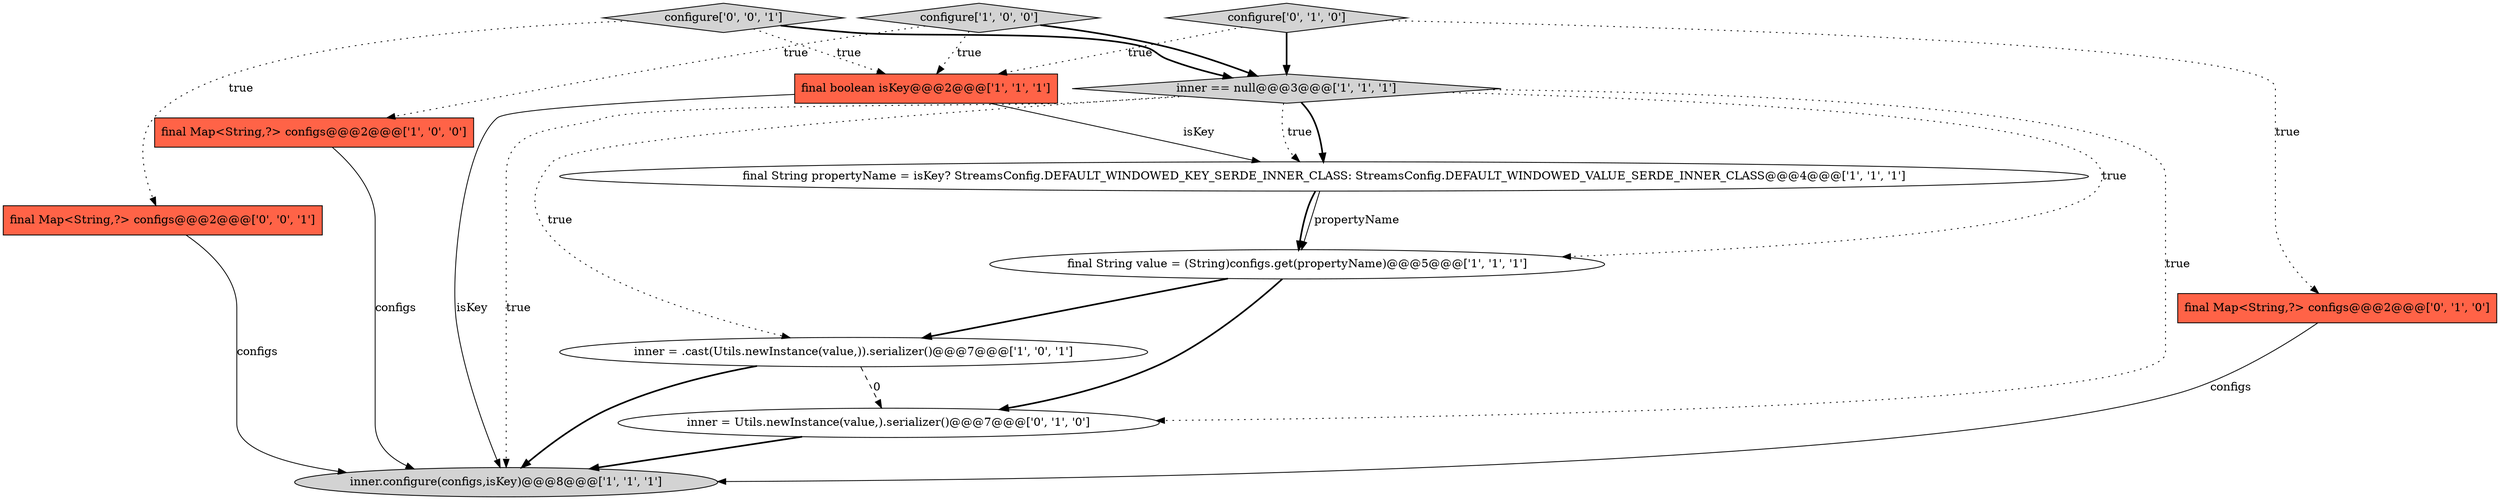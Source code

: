 digraph {
3 [style = filled, label = "final Map<String,?> configs@@@2@@@['1', '0', '0']", fillcolor = tomato, shape = box image = "AAA0AAABBB1BBB"];
11 [style = filled, label = "final Map<String,?> configs@@@2@@@['0', '0', '1']", fillcolor = tomato, shape = box image = "AAA0AAABBB3BBB"];
10 [style = filled, label = "configure['0', '1', '0']", fillcolor = lightgray, shape = diamond image = "AAA0AAABBB2BBB"];
1 [style = filled, label = "final String propertyName = isKey? StreamsConfig.DEFAULT_WINDOWED_KEY_SERDE_INNER_CLASS: StreamsConfig.DEFAULT_WINDOWED_VALUE_SERDE_INNER_CLASS@@@4@@@['1', '1', '1']", fillcolor = white, shape = ellipse image = "AAA0AAABBB1BBB"];
6 [style = filled, label = "final String value = (String)configs.get(propertyName)@@@5@@@['1', '1', '1']", fillcolor = white, shape = ellipse image = "AAA0AAABBB1BBB"];
8 [style = filled, label = "inner = Utils.newInstance(value,).serializer()@@@7@@@['0', '1', '0']", fillcolor = white, shape = ellipse image = "AAA1AAABBB2BBB"];
2 [style = filled, label = "inner = .cast(Utils.newInstance(value,)).serializer()@@@7@@@['1', '0', '1']", fillcolor = white, shape = ellipse image = "AAA0AAABBB1BBB"];
9 [style = filled, label = "final Map<String,?> configs@@@2@@@['0', '1', '0']", fillcolor = tomato, shape = box image = "AAA0AAABBB2BBB"];
7 [style = filled, label = "inner.configure(configs,isKey)@@@8@@@['1', '1', '1']", fillcolor = lightgray, shape = ellipse image = "AAA0AAABBB1BBB"];
12 [style = filled, label = "configure['0', '0', '1']", fillcolor = lightgray, shape = diamond image = "AAA0AAABBB3BBB"];
5 [style = filled, label = "final boolean isKey@@@2@@@['1', '1', '1']", fillcolor = tomato, shape = box image = "AAA0AAABBB1BBB"];
0 [style = filled, label = "configure['1', '0', '0']", fillcolor = lightgray, shape = diamond image = "AAA0AAABBB1BBB"];
4 [style = filled, label = "inner == null@@@3@@@['1', '1', '1']", fillcolor = lightgray, shape = diamond image = "AAA0AAABBB1BBB"];
9->7 [style = solid, label="configs"];
0->4 [style = bold, label=""];
2->7 [style = bold, label=""];
12->11 [style = dotted, label="true"];
4->7 [style = dotted, label="true"];
12->4 [style = bold, label=""];
2->8 [style = dashed, label="0"];
0->3 [style = dotted, label="true"];
3->7 [style = solid, label="configs"];
4->1 [style = dotted, label="true"];
1->6 [style = bold, label=""];
6->8 [style = bold, label=""];
1->6 [style = solid, label="propertyName"];
6->2 [style = bold, label=""];
12->5 [style = dotted, label="true"];
4->8 [style = dotted, label="true"];
0->5 [style = dotted, label="true"];
4->1 [style = bold, label=""];
5->1 [style = solid, label="isKey"];
11->7 [style = solid, label="configs"];
10->4 [style = bold, label=""];
8->7 [style = bold, label=""];
4->6 [style = dotted, label="true"];
5->7 [style = solid, label="isKey"];
10->9 [style = dotted, label="true"];
10->5 [style = dotted, label="true"];
4->2 [style = dotted, label="true"];
}
